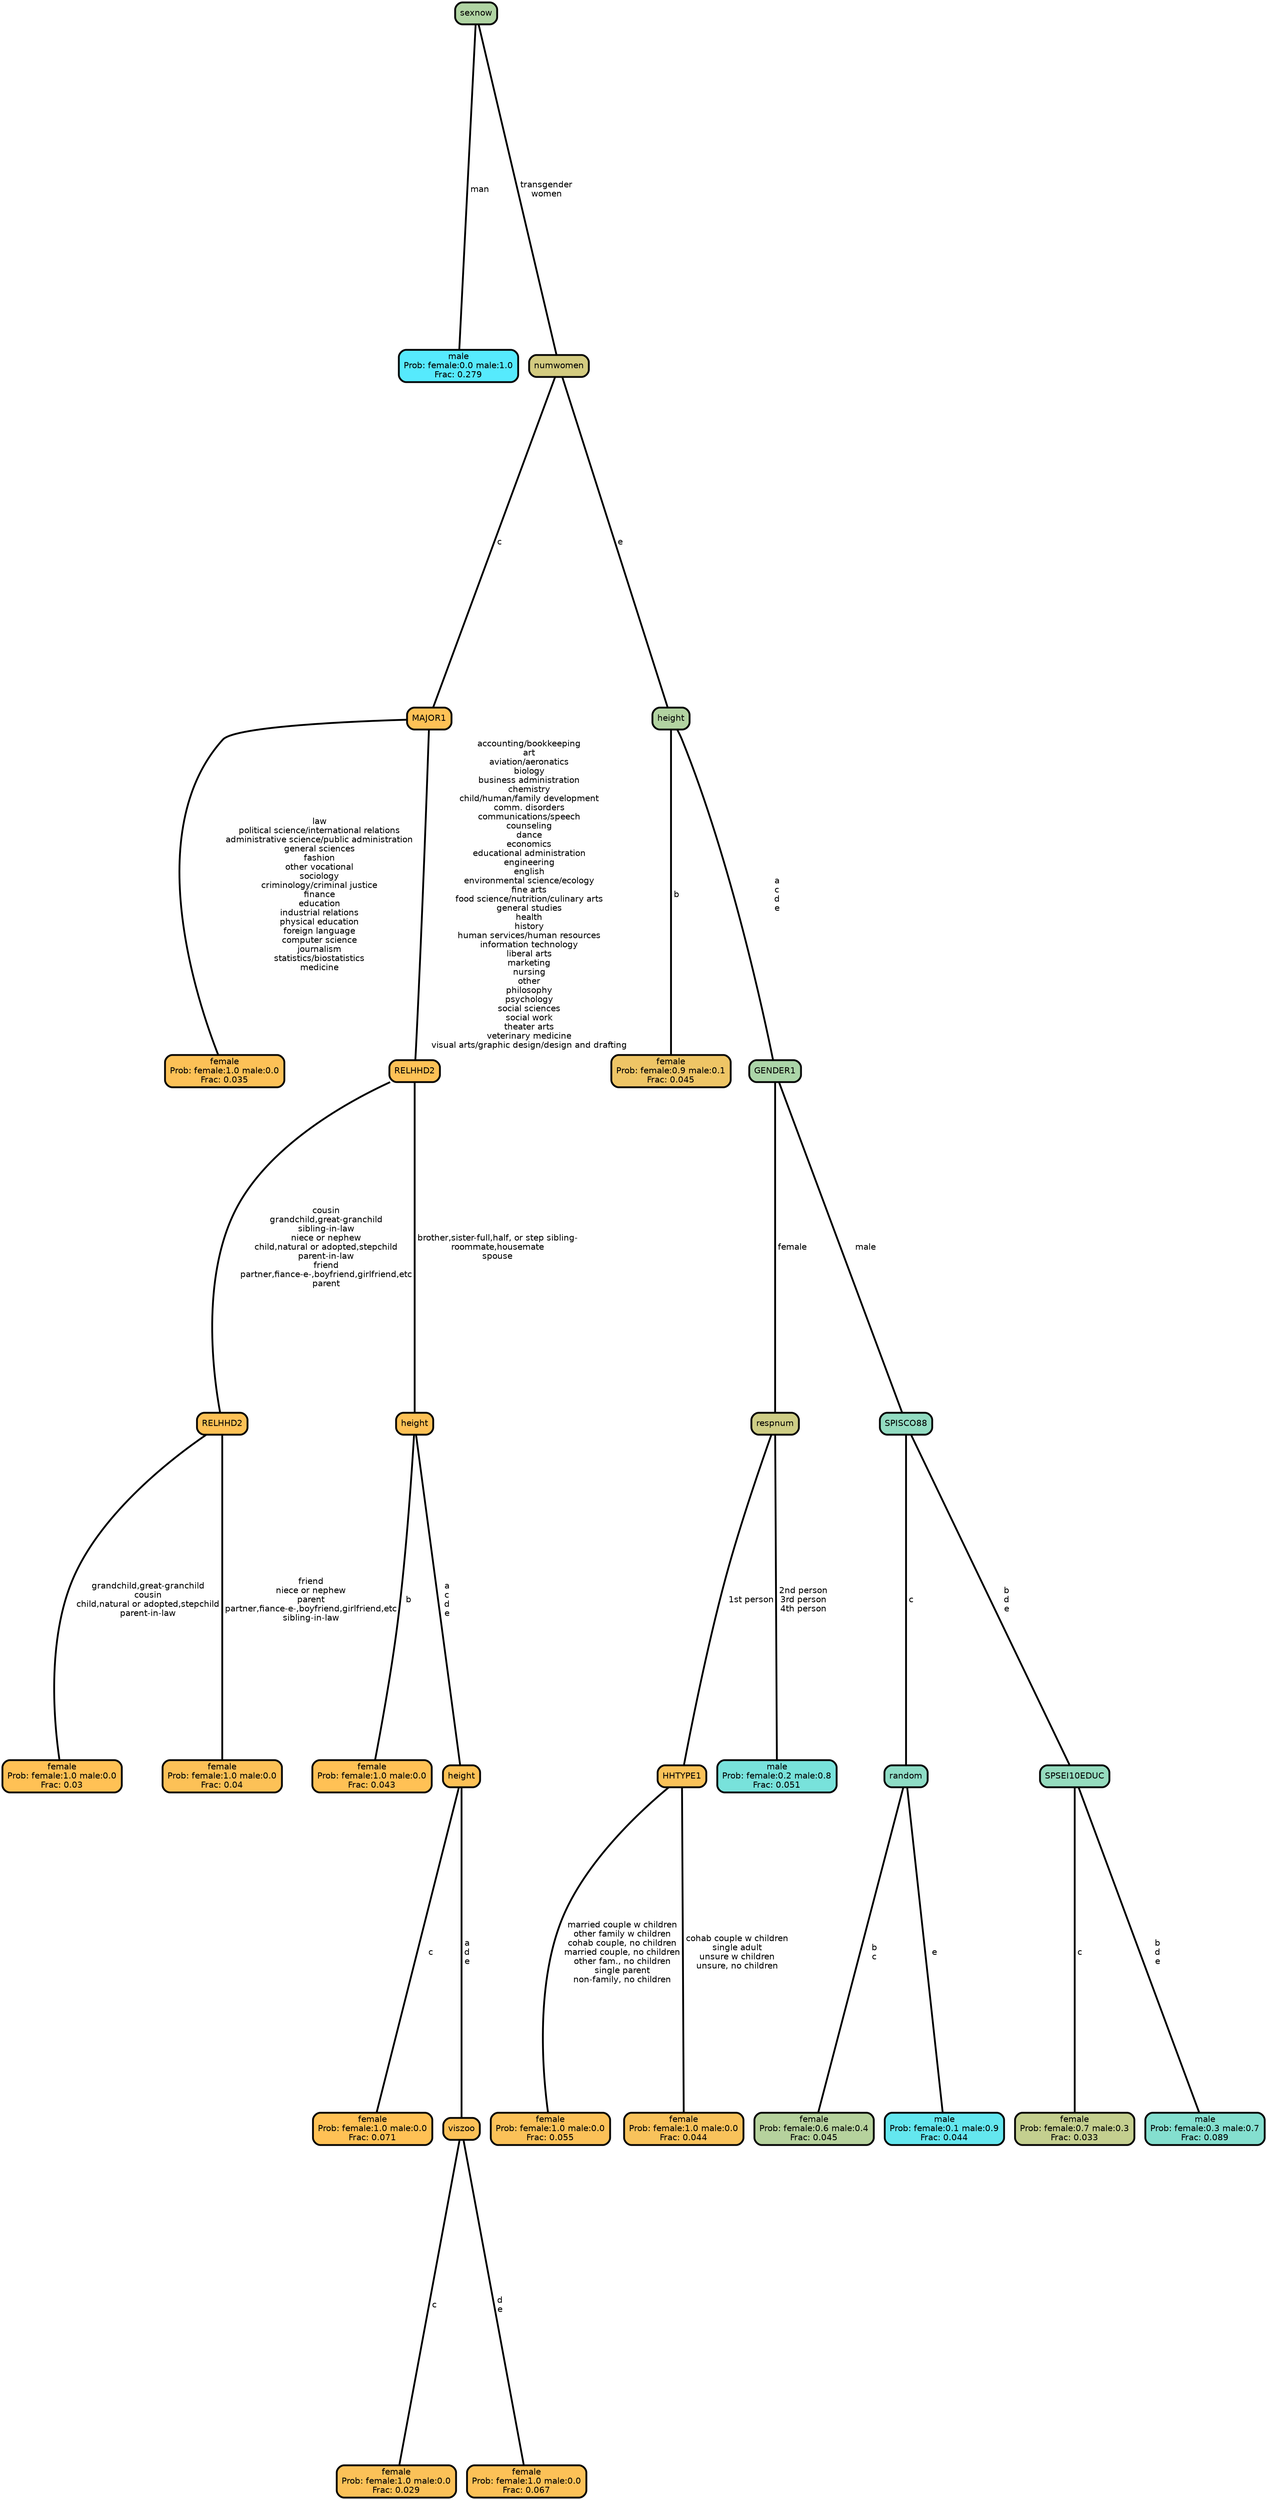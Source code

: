 graph Tree {
node [shape=box, style="filled, rounded",color="black",penwidth="3",fontcolor="black",                 fontname=helvetica] ;
graph [ranksep="0 equally", splines=straight,                 bgcolor=transparent, dpi=200] ;
edge [fontname=helvetica, color=black] ;
0 [label="male
Prob: female:0.0 male:1.0
Frac: 0.279", fillcolor="#56eafd"] ;
1 [label="sexnow", fillcolor="#b0d4a3"] ;
2 [label="female
Prob: female:1.0 male:0.0
Frac: 0.035", fillcolor="#fcc157"] ;
3 [label="MAJOR1", fillcolor="#fdc156"] ;
4 [label="female
Prob: female:1.0 male:0.0
Frac: 0.03", fillcolor="#ffc155"] ;
5 [label="RELHHD2", fillcolor="#fdc156"] ;
6 [label="female
Prob: female:1.0 male:0.0
Frac: 0.04", fillcolor="#fcc157"] ;
7 [label="RELHHD2", fillcolor="#fdc156"] ;
8 [label="female
Prob: female:1.0 male:0.0
Frac: 0.043", fillcolor="#ffc155"] ;
9 [label="height", fillcolor="#fdc156"] ;
10 [label="female
Prob: female:1.0 male:0.0
Frac: 0.071", fillcolor="#ffc155"] ;
11 [label="height", fillcolor="#fdc156"] ;
12 [label="female
Prob: female:1.0 male:0.0
Frac: 0.029", fillcolor="#fbc158"] ;
13 [label="viszoo", fillcolor="#fcc157"] ;
14 [label="female
Prob: female:1.0 male:0.0
Frac: 0.067", fillcolor="#fcc157"] ;
15 [label="numwomen", fillcolor="#d3cb80"] ;
16 [label="female
Prob: female:0.9 male:0.1
Frac: 0.045", fillcolor="#eec566"] ;
17 [label="height", fillcolor="#b2d3a1"] ;
18 [label="female
Prob: female:1.0 male:0.0
Frac: 0.055", fillcolor="#fbc158"] ;
19 [label="HHTYPE1", fillcolor="#fac259"] ;
20 [label="female
Prob: female:1.0 male:0.0
Frac: 0.044", fillcolor="#f8c25b"] ;
21 [label="respnum", fillcolor="#cecd85"] ;
22 [label="male
Prob: female:0.2 male:0.8
Frac: 0.051", fillcolor="#78e2db"] ;
23 [label="GENDER1", fillcolor="#abd5a8"] ;
24 [label="female
Prob: female:0.6 male:0.4
Frac: 0.045", fillcolor="#b6d29d"] ;
25 [label="random", fillcolor="#8edcc5"] ;
26 [label="male
Prob: female:0.1 male:0.9
Frac: 0.044", fillcolor="#64e7ef"] ;
27 [label="SPISCO88", fillcolor="#92dbc1"] ;
28 [label="female
Prob: female:0.7 male:0.3
Frac: 0.033", fillcolor="#c4cf8f"] ;
29 [label="SPSEI10EDUC", fillcolor="#95dbbe"] ;
30 [label="male
Prob: female:0.3 male:0.7
Frac: 0.089", fillcolor="#84dfcf"] ;
1 -- 0 [label=" man",penwidth=3] ;
1 -- 15 [label=" transgender\n women",penwidth=3] ;
3 -- 2 [label=" law\n political science/international relations\n administrative science/public administration\n general sciences\n fashion\n other vocational\n sociology\n criminology/criminal justice\n finance\n education\n industrial relations\n physical education\n foreign language\n computer science\n journalism\n statistics/biostatistics\n medicine",penwidth=3] ;
3 -- 7 [label=" accounting/bookkeeping\n art\n aviation/aeronatics\n biology\n business administration\n chemistry\n child/human/family development\n comm. disorders\n communications/speech\n counseling\n dance\n economics\n educational administration\n engineering\n english\n environmental science/ecology\n fine arts\n food science/nutrition/culinary arts\n general studies\n health\n history\n human services/human resources\n information technology\n liberal arts\n marketing\n nursing\n other\n philosophy\n psychology\n social sciences\n social work\n theater arts\n veterinary medicine\n visual arts/graphic design/design and drafting",penwidth=3] ;
5 -- 4 [label=" grandchild,great-granchild\n cousin\n child,natural or adopted,stepchild\n parent-in-law",penwidth=3] ;
5 -- 6 [label=" friend\n niece or nephew\n parent\n partner,fiance-e-,boyfriend,girlfriend,etc\n sibling-in-law",penwidth=3] ;
7 -- 5 [label=" cousin\n grandchild,great-granchild\n sibling-in-law\n niece or nephew\n child,natural or adopted,stepchild\n parent-in-law\n friend\n partner,fiance-e-,boyfriend,girlfriend,etc\n parent",penwidth=3] ;
7 -- 9 [label=" brother,sister-full,half, or step sibling-\n roommate,housemate\n spouse",penwidth=3] ;
9 -- 8 [label=" b",penwidth=3] ;
9 -- 11 [label=" a\n c\n d\n e",penwidth=3] ;
11 -- 10 [label=" c",penwidth=3] ;
11 -- 13 [label=" a\n d\n e",penwidth=3] ;
13 -- 12 [label=" c",penwidth=3] ;
13 -- 14 [label=" d\n e",penwidth=3] ;
15 -- 3 [label=" c",penwidth=3] ;
15 -- 17 [label=" e",penwidth=3] ;
17 -- 16 [label=" b",penwidth=3] ;
17 -- 23 [label=" a\n c\n d\n e",penwidth=3] ;
19 -- 18 [label=" married couple w children\n other family w children\n cohab couple, no children\n married couple, no children\n other fam., no children\n single parent\n non-family, no children",penwidth=3] ;
19 -- 20 [label=" cohab couple w children\n single adult\n unsure w children\n unsure, no children",penwidth=3] ;
21 -- 19 [label=" 1st person",penwidth=3] ;
21 -- 22 [label=" 2nd person\n 3rd person\n 4th person",penwidth=3] ;
23 -- 21 [label=" female",penwidth=3] ;
23 -- 27 [label=" male",penwidth=3] ;
25 -- 24 [label=" b\n c",penwidth=3] ;
25 -- 26 [label=" e",penwidth=3] ;
27 -- 25 [label=" c",penwidth=3] ;
27 -- 29 [label=" b\n d\n e",penwidth=3] ;
29 -- 28 [label=" c",penwidth=3] ;
29 -- 30 [label=" b\n d\n e",penwidth=3] ;
{rank = same;}}